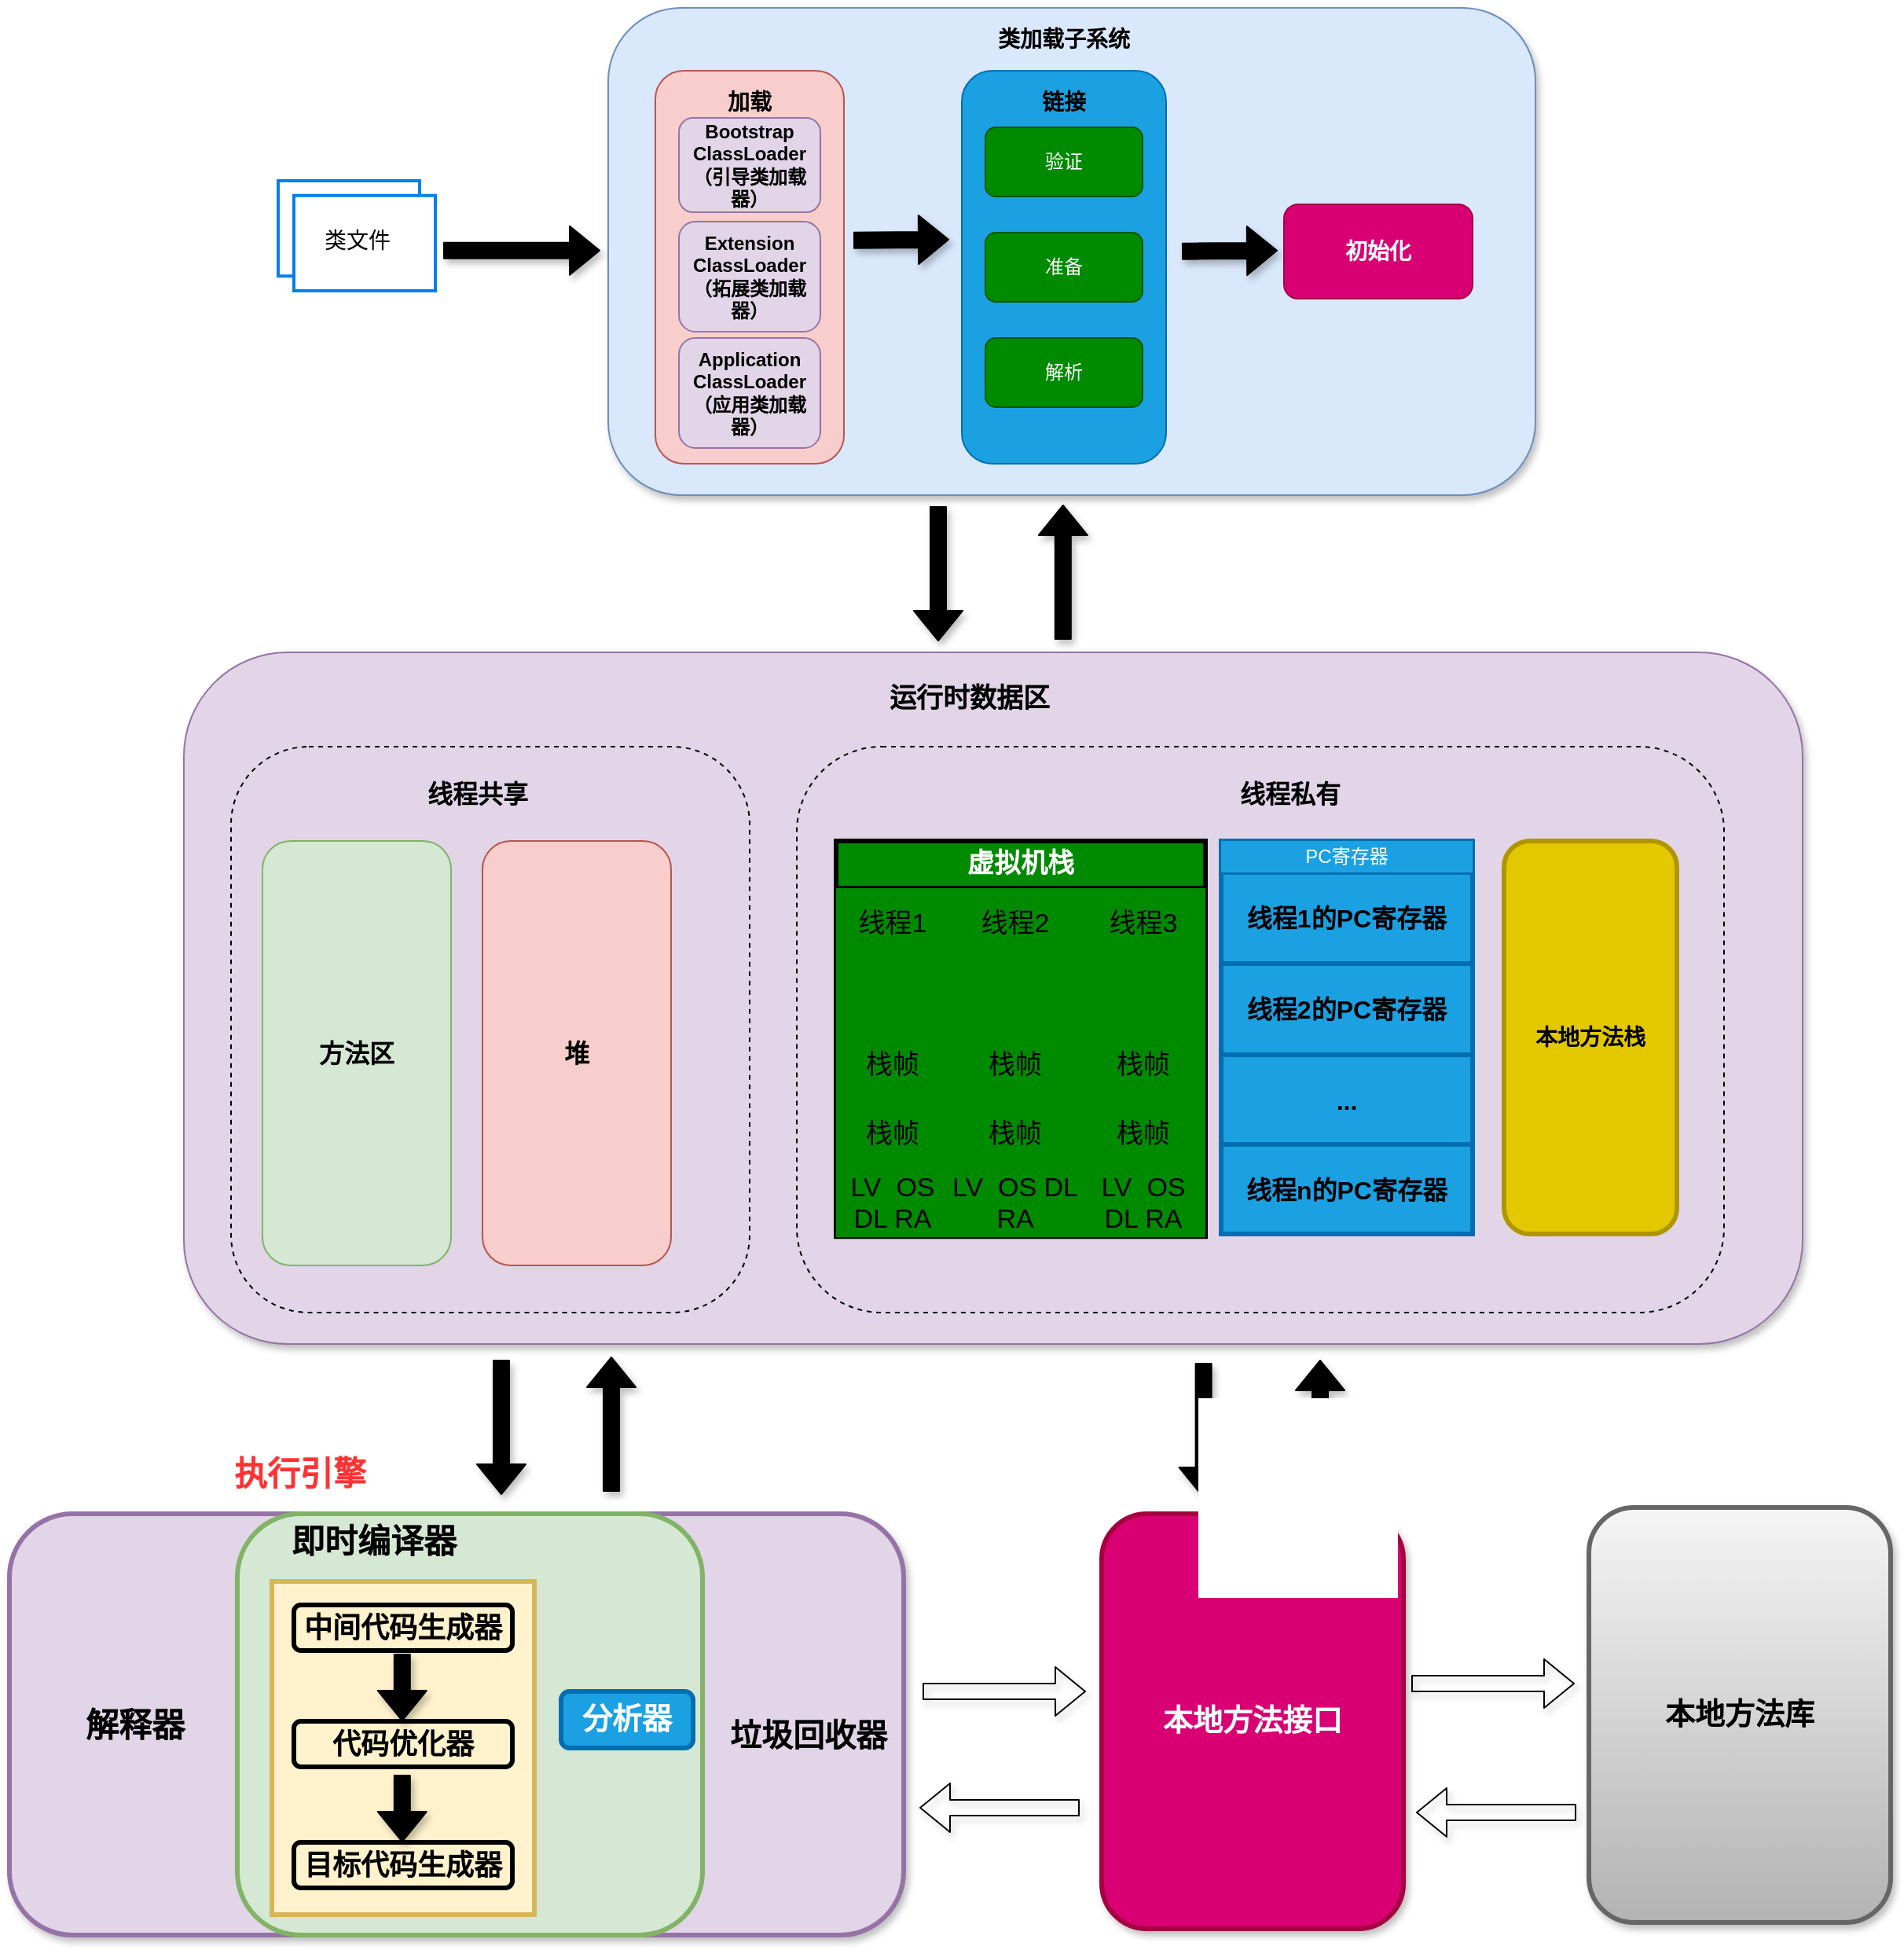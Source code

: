 <mxfile version="13.9.9" type="device"><diagram id="nywiCKbfkI-LhXf-eF57" name="第 1 页"><mxGraphModel dx="1321" dy="1675" grid="0" gridSize="10" guides="1" tooltips="1" connect="1" arrows="1" fold="1" page="0" pageScale="1" pageWidth="1200" pageHeight="1600" math="0" shadow="0"><root><mxCell id="0"/><mxCell id="1" parent="0"/><mxCell id="Zswtghta7E2nfQkHYG60-25" value="" style="rounded=1;whiteSpace=wrap;html=1;fillColor=#e1d5e7;strokeColor=#9673a6;shadow=1;" vertex="1" parent="1"><mxGeometry x="140" y="440" width="1030" height="440" as="geometry"/></mxCell><mxCell id="Zswtghta7E2nfQkHYG60-28" value="" style="rounded=1;whiteSpace=wrap;html=1;fillColor=none;dashed=1;" vertex="1" parent="1"><mxGeometry x="170" y="500" width="330" height="360" as="geometry"/></mxCell><mxCell id="Zswtghta7E2nfQkHYG60-4" value="" style="rounded=1;whiteSpace=wrap;html=1;fillColor=#dae8fc;strokeColor=#6c8ebf;shadow=1;" vertex="1" parent="1"><mxGeometry x="410" y="30" width="590" height="310" as="geometry"/></mxCell><mxCell id="Zswtghta7E2nfQkHYG60-1" value="" style="html=1;verticalLabelPosition=bottom;align=center;labelBackgroundColor=#ffffff;verticalAlign=top;strokeWidth=2;strokeColor=#0080F0;shadow=0;dashed=0;shape=mxgraph.ios7.icons.folders_2;" vertex="1" parent="1"><mxGeometry x="200" y="140" width="100" height="70" as="geometry"/></mxCell><mxCell id="Zswtghta7E2nfQkHYG60-2" value="&lt;font style=&quot;font-size: 14px&quot;&gt;类文件&lt;/font&gt;" style="text;html=1;strokeColor=none;fillColor=none;align=center;verticalAlign=middle;whiteSpace=wrap;rounded=1;shadow=1;" vertex="1" parent="1"><mxGeometry x="217.5" y="163" width="65" height="30" as="geometry"/></mxCell><mxCell id="Zswtghta7E2nfQkHYG60-5" value="&lt;font style=&quot;font-size: 14px&quot;&gt;&lt;b&gt;类加载子系统&lt;/b&gt;&lt;/font&gt;" style="text;html=1;strokeColor=none;fillColor=none;align=center;verticalAlign=middle;whiteSpace=wrap;rounded=0;" vertex="1" parent="1"><mxGeometry x="640" y="40" width="120" height="20" as="geometry"/></mxCell><mxCell id="Zswtghta7E2nfQkHYG60-6" value="" style="rounded=1;whiteSpace=wrap;html=1;fillColor=#f8cecc;strokeColor=#b85450;" vertex="1" parent="1"><mxGeometry x="440" y="70" width="120" height="250" as="geometry"/></mxCell><mxCell id="Zswtghta7E2nfQkHYG60-8" value="&lt;font style=&quot;font-size: 14px&quot;&gt;&lt;b&gt;加载&lt;/b&gt;&lt;/font&gt;" style="text;html=1;strokeColor=none;fillColor=none;align=center;verticalAlign=middle;whiteSpace=wrap;rounded=0;" vertex="1" parent="1"><mxGeometry x="470" y="80" width="60" height="20" as="geometry"/></mxCell><mxCell id="Zswtghta7E2nfQkHYG60-9" value="&lt;b&gt;Bootstrap ClassLoader（引导类加载器）&lt;/b&gt;" style="rounded=1;whiteSpace=wrap;html=1;fillColor=#e1d5e7;strokeColor=#9673a6;" vertex="1" parent="1"><mxGeometry x="455" y="100" width="90" height="60" as="geometry"/></mxCell><mxCell id="Zswtghta7E2nfQkHYG60-11" value="&lt;b&gt;Extension ClassLoader（拓展类加载器）&lt;/b&gt;" style="rounded=1;whiteSpace=wrap;html=1;fillColor=#e1d5e7;strokeColor=#9673a6;" vertex="1" parent="1"><mxGeometry x="455" y="166" width="90" height="70" as="geometry"/></mxCell><mxCell id="Zswtghta7E2nfQkHYG60-12" value="&lt;b&gt;Application ClassLoader（应用类加载器）&lt;/b&gt;" style="rounded=1;whiteSpace=wrap;html=1;fillColor=#e1d5e7;strokeColor=#9673a6;" vertex="1" parent="1"><mxGeometry x="455" y="240" width="90" height="70" as="geometry"/></mxCell><mxCell id="Zswtghta7E2nfQkHYG60-13" value="" style="rounded=1;whiteSpace=wrap;html=1;fillColor=#1ba1e2;strokeColor=#006EAF;fontColor=#ffffff;" vertex="1" parent="1"><mxGeometry x="635" y="70" width="130" height="250" as="geometry"/></mxCell><mxCell id="Zswtghta7E2nfQkHYG60-14" value="&lt;font style=&quot;font-size: 14px&quot;&gt;&lt;b&gt;链接&lt;/b&gt;&lt;/font&gt;" style="text;html=1;strokeColor=none;fillColor=none;align=center;verticalAlign=middle;whiteSpace=wrap;rounded=0;" vertex="1" parent="1"><mxGeometry x="670" y="80" width="60" height="20" as="geometry"/></mxCell><mxCell id="Zswtghta7E2nfQkHYG60-15" value="验证" style="rounded=1;whiteSpace=wrap;html=1;fillColor=#008a00;strokeColor=#005700;fontColor=#ffffff;" vertex="1" parent="1"><mxGeometry x="650" y="106" width="100" height="44" as="geometry"/></mxCell><mxCell id="Zswtghta7E2nfQkHYG60-16" value="准备" style="rounded=1;whiteSpace=wrap;html=1;fillColor=#008a00;strokeColor=#005700;fontColor=#ffffff;" vertex="1" parent="1"><mxGeometry x="650" y="173" width="100" height="44" as="geometry"/></mxCell><mxCell id="Zswtghta7E2nfQkHYG60-17" value="解析" style="rounded=1;whiteSpace=wrap;html=1;fillColor=#008a00;strokeColor=#005700;fontColor=#ffffff;" vertex="1" parent="1"><mxGeometry x="650" y="240" width="100" height="44" as="geometry"/></mxCell><mxCell id="Zswtghta7E2nfQkHYG60-18" value="&lt;b&gt;&lt;font style=&quot;font-size: 14px&quot;&gt;初始化&lt;/font&gt;&lt;/b&gt;" style="rounded=1;whiteSpace=wrap;html=1;fillColor=#d80073;strokeColor=#A50040;fontColor=#ffffff;" vertex="1" parent="1"><mxGeometry x="840" y="155" width="120" height="60" as="geometry"/></mxCell><mxCell id="Zswtghta7E2nfQkHYG60-26" value="&lt;b&gt;&lt;font style=&quot;font-size: 16px&quot;&gt;方法区&lt;/font&gt;&lt;/b&gt;" style="rounded=1;whiteSpace=wrap;html=1;fillColor=#d5e8d4;strokeColor=#82b366;" vertex="1" parent="1"><mxGeometry x="190" y="560" width="120" height="270" as="geometry"/></mxCell><mxCell id="Zswtghta7E2nfQkHYG60-27" value="&lt;b&gt;&lt;font style=&quot;font-size: 16px&quot;&gt;堆&lt;/font&gt;&lt;/b&gt;" style="rounded=1;whiteSpace=wrap;html=1;fillColor=#f8cecc;strokeColor=#b85450;" vertex="1" parent="1"><mxGeometry x="330" y="560" width="120" height="270" as="geometry"/></mxCell><mxCell id="Zswtghta7E2nfQkHYG60-29" value="&lt;font style=&quot;font-size: 16px&quot;&gt;&lt;b&gt;线程共享&lt;/b&gt;&lt;/font&gt;" style="text;html=1;strokeColor=none;fillColor=none;align=center;verticalAlign=middle;whiteSpace=wrap;rounded=0;dashed=1;" vertex="1" parent="1"><mxGeometry x="292.5" y="520" width="67.5" height="20" as="geometry"/></mxCell><mxCell id="Zswtghta7E2nfQkHYG60-30" value="" style="rounded=1;whiteSpace=wrap;html=1;fillColor=none;dashed=1;" vertex="1" parent="1"><mxGeometry x="530" y="500" width="590" height="360" as="geometry"/></mxCell><mxCell id="Zswtghta7E2nfQkHYG60-31" value="&lt;font style=&quot;font-size: 16px&quot;&gt;&lt;b&gt;线程私有&lt;/b&gt;&lt;/font&gt;" style="text;html=1;strokeColor=none;fillColor=none;align=center;verticalAlign=middle;whiteSpace=wrap;rounded=0;dashed=1;" vertex="1" parent="1"><mxGeometry x="810" y="520" width="67.5" height="20" as="geometry"/></mxCell><mxCell id="Zswtghta7E2nfQkHYG60-45" value="虚拟机栈" style="shape=table;html=1;whiteSpace=wrap;startSize=30;container=1;collapsible=0;childLayout=tableLayout;fontStyle=1;align=center;strokeWidth=3;fillColor=#008a00;fontColor=#ffffff;fontSize=17;" vertex="1" parent="1"><mxGeometry x="555" y="560" width="235" height="251.643" as="geometry"/></mxCell><mxCell id="Zswtghta7E2nfQkHYG60-46" value="" style="shape=partialRectangle;html=1;whiteSpace=wrap;collapsible=0;dropTarget=0;pointerEvents=0;fillColor=none;top=0;left=0;bottom=0;right=0;points=[[0,0.5],[1,0.5]];portConstraint=eastwest;fontSize=17;" vertex="1" parent="Zswtghta7E2nfQkHYG60-45"><mxGeometry y="30" width="235" height="46" as="geometry"/></mxCell><mxCell id="Zswtghta7E2nfQkHYG60-47" value="线程1" style="shape=partialRectangle;html=1;whiteSpace=wrap;connectable=0;fillColor=#008a00;top=0;left=0;bottom=0;right=0;overflow=hidden;fontSize=17;strokeWidth=3;" vertex="1" parent="Zswtghta7E2nfQkHYG60-46"><mxGeometry width="72" height="46" as="geometry"/></mxCell><mxCell id="Zswtghta7E2nfQkHYG60-48" value="线程2" style="shape=partialRectangle;html=1;whiteSpace=wrap;connectable=0;fillColor=#008a00;top=0;left=0;bottom=0;right=0;overflow=hidden;fontSize=17;strokeWidth=3;" vertex="1" parent="Zswtghta7E2nfQkHYG60-46"><mxGeometry x="72" width="84" height="46" as="geometry"/></mxCell><mxCell id="Zswtghta7E2nfQkHYG60-49" value="线程3" style="shape=partialRectangle;html=1;whiteSpace=wrap;connectable=0;fillColor=#008a00;top=0;left=0;bottom=0;right=0;overflow=hidden;fontSize=17;strokeWidth=3;" vertex="1" parent="Zswtghta7E2nfQkHYG60-46"><mxGeometry x="156" width="79" height="46" as="geometry"/></mxCell><mxCell id="Zswtghta7E2nfQkHYG60-50" value="" style="shape=partialRectangle;html=1;whiteSpace=wrap;collapsible=0;dropTarget=0;pointerEvents=0;fillColor=none;top=0;left=0;bottom=0;right=0;points=[[0,0.5],[1,0.5]];portConstraint=eastwest;fontSize=17;" vertex="1" parent="Zswtghta7E2nfQkHYG60-45"><mxGeometry y="76" width="235" height="45" as="geometry"/></mxCell><mxCell id="Zswtghta7E2nfQkHYG60-51" value="" style="shape=partialRectangle;html=1;whiteSpace=wrap;connectable=0;fillColor=#008a00;top=0;left=0;bottom=0;right=0;overflow=hidden;fontSize=17;strokeWidth=3;perimeterSpacing=1;" vertex="1" parent="Zswtghta7E2nfQkHYG60-50"><mxGeometry width="72" height="45" as="geometry"/></mxCell><mxCell id="Zswtghta7E2nfQkHYG60-52" value="" style="shape=partialRectangle;html=1;whiteSpace=wrap;connectable=0;fillColor=#008a00;top=0;left=0;bottom=0;right=0;overflow=hidden;fontSize=17;strokeWidth=3;" vertex="1" parent="Zswtghta7E2nfQkHYG60-50"><mxGeometry x="72" width="84" height="45" as="geometry"/></mxCell><mxCell id="Zswtghta7E2nfQkHYG60-53" value="" style="shape=partialRectangle;html=1;whiteSpace=wrap;connectable=0;fillColor=#008a00;top=0;left=0;bottom=0;right=0;overflow=hidden;fontSize=17;strokeWidth=3;" vertex="1" parent="Zswtghta7E2nfQkHYG60-50"><mxGeometry x="156" width="79" height="45" as="geometry"/></mxCell><mxCell id="Zswtghta7E2nfQkHYG60-54" value="" style="shape=partialRectangle;html=1;whiteSpace=wrap;collapsible=0;dropTarget=0;pointerEvents=0;fillColor=none;top=0;left=0;bottom=0;right=0;points=[[0,0.5],[1,0.5]];portConstraint=eastwest;fontSize=17;" vertex="1" parent="Zswtghta7E2nfQkHYG60-45"><mxGeometry y="121" width="235" height="44" as="geometry"/></mxCell><mxCell id="Zswtghta7E2nfQkHYG60-55" value="栈帧" style="shape=partialRectangle;html=1;whiteSpace=wrap;connectable=0;fillColor=#008a00;top=0;left=0;bottom=0;right=0;overflow=hidden;fontSize=17;strokeWidth=3;" vertex="1" parent="Zswtghta7E2nfQkHYG60-54"><mxGeometry width="72" height="44" as="geometry"/></mxCell><mxCell id="Zswtghta7E2nfQkHYG60-56" value="&lt;span style=&quot;font-size: 17px;&quot;&gt;栈帧&lt;/span&gt;" style="shape=partialRectangle;html=1;whiteSpace=wrap;connectable=0;fillColor=#008a00;top=0;left=0;bottom=0;right=0;overflow=hidden;fontSize=17;" vertex="1" parent="Zswtghta7E2nfQkHYG60-54"><mxGeometry x="72" width="84" height="44" as="geometry"/></mxCell><mxCell id="Zswtghta7E2nfQkHYG60-57" value="&lt;span style=&quot;font-size: 17px;&quot;&gt;栈帧&lt;/span&gt;" style="shape=partialRectangle;html=1;whiteSpace=wrap;connectable=0;fillColor=#008a00;top=0;left=0;bottom=0;right=0;overflow=hidden;fontSize=17;" vertex="1" parent="Zswtghta7E2nfQkHYG60-54"><mxGeometry x="156" width="79" height="44" as="geometry"/></mxCell><mxCell id="Zswtghta7E2nfQkHYG60-68" style="shape=partialRectangle;html=1;whiteSpace=wrap;collapsible=0;dropTarget=0;pointerEvents=0;fillColor=none;top=0;left=0;bottom=0;right=0;points=[[0,0.5],[1,0.5]];portConstraint=eastwest;fontSize=17;" vertex="1" parent="Zswtghta7E2nfQkHYG60-45"><mxGeometry y="165" width="235" height="43" as="geometry"/></mxCell><mxCell id="Zswtghta7E2nfQkHYG60-69" value="栈帧" style="shape=partialRectangle;html=1;whiteSpace=wrap;connectable=0;fillColor=#008a00;top=0;left=0;bottom=0;right=0;overflow=hidden;fontSize=17;" vertex="1" parent="Zswtghta7E2nfQkHYG60-68"><mxGeometry width="72" height="43" as="geometry"/></mxCell><mxCell id="Zswtghta7E2nfQkHYG60-70" value="&lt;span style=&quot;font-size: 17px;&quot;&gt;栈帧&lt;/span&gt;" style="shape=partialRectangle;html=1;whiteSpace=wrap;connectable=0;fillColor=#008a00;top=0;left=0;bottom=0;right=0;overflow=hidden;fontSize=17;" vertex="1" parent="Zswtghta7E2nfQkHYG60-68"><mxGeometry x="72" width="84" height="43" as="geometry"/></mxCell><mxCell id="Zswtghta7E2nfQkHYG60-71" value="&lt;span style=&quot;font-size: 17px;&quot;&gt;栈帧&lt;/span&gt;" style="shape=partialRectangle;html=1;whiteSpace=wrap;connectable=0;fillColor=#008a00;top=0;left=0;bottom=0;right=0;overflow=hidden;fontSize=17;" vertex="1" parent="Zswtghta7E2nfQkHYG60-68"><mxGeometry x="156" width="79" height="43" as="geometry"/></mxCell><mxCell id="Zswtghta7E2nfQkHYG60-72" style="shape=partialRectangle;html=1;whiteSpace=wrap;collapsible=0;dropTarget=0;pointerEvents=0;fillColor=none;top=0;left=0;bottom=0;right=0;points=[[0,0.5],[1,0.5]];portConstraint=eastwest;fontSize=17;" vertex="1" parent="Zswtghta7E2nfQkHYG60-45"><mxGeometry y="208" width="235" height="44" as="geometry"/></mxCell><mxCell id="Zswtghta7E2nfQkHYG60-73" value="LV&amp;nbsp; OS DL RA" style="shape=partialRectangle;html=1;whiteSpace=wrap;connectable=0;fillColor=#008a00;top=0;left=0;bottom=0;right=0;overflow=hidden;fontSize=17;" vertex="1" parent="Zswtghta7E2nfQkHYG60-72"><mxGeometry width="72" height="44" as="geometry"/></mxCell><mxCell id="Zswtghta7E2nfQkHYG60-74" value="&lt;span style=&quot;font-size: 17px;&quot;&gt;LV&amp;nbsp; OS DL RA&lt;/span&gt;" style="shape=partialRectangle;html=1;whiteSpace=wrap;connectable=0;fillColor=#008a00;top=0;left=0;bottom=0;right=0;overflow=hidden;fontSize=17;" vertex="1" parent="Zswtghta7E2nfQkHYG60-72"><mxGeometry x="72" width="84" height="44" as="geometry"/></mxCell><mxCell id="Zswtghta7E2nfQkHYG60-75" value="&lt;span style=&quot;font-size: 17px;&quot;&gt;LV&amp;nbsp; OS DL RA&lt;/span&gt;" style="shape=partialRectangle;html=1;whiteSpace=wrap;connectable=0;fillColor=#008a00;top=0;left=0;bottom=0;right=0;overflow=hidden;fontSize=17;" vertex="1" parent="Zswtghta7E2nfQkHYG60-72"><mxGeometry x="156" width="79" height="44" as="geometry"/></mxCell><mxCell id="Zswtghta7E2nfQkHYG60-76" value="" style="shape=table;html=1;whiteSpace=wrap;startSize=0;container=1;collapsible=0;childLayout=tableLayout;strokeWidth=3;fillColor=#1ba1e2;strokeColor=#006EAF;fontColor=#ffffff;" vertex="1" parent="1"><mxGeometry x="800" y="560" width="160" height="250" as="geometry"/></mxCell><mxCell id="Zswtghta7E2nfQkHYG60-77" value="" style="shape=partialRectangle;html=1;whiteSpace=wrap;collapsible=0;dropTarget=0;pointerEvents=0;fillColor=none;top=0;left=0;bottom=0;right=0;points=[[0,0.5],[1,0.5]];portConstraint=eastwest;" vertex="1" parent="Zswtghta7E2nfQkHYG60-76"><mxGeometry width="160" height="20" as="geometry"/></mxCell><mxCell id="Zswtghta7E2nfQkHYG60-78" value="PC寄存器" style="shape=partialRectangle;html=1;whiteSpace=wrap;connectable=0;fillColor=#1ba1e2;top=0;left=0;bottom=0;right=0;overflow=hidden;strokeColor=#006EAF;fontColor=#ffffff;" vertex="1" parent="Zswtghta7E2nfQkHYG60-77"><mxGeometry width="160" height="20" as="geometry"/></mxCell><mxCell id="Zswtghta7E2nfQkHYG60-81" value="" style="shape=partialRectangle;html=1;whiteSpace=wrap;collapsible=0;dropTarget=0;pointerEvents=0;fillColor=none;top=0;left=0;bottom=0;right=0;points=[[0,0.5],[1,0.5]];portConstraint=eastwest;" vertex="1" parent="Zswtghta7E2nfQkHYG60-76"><mxGeometry y="20" width="160" height="58" as="geometry"/></mxCell><mxCell id="Zswtghta7E2nfQkHYG60-82" value="&lt;font style=&quot;font-size: 16px&quot;&gt;&lt;b&gt;线程1的PC寄存器&lt;/b&gt;&lt;/font&gt;" style="shape=partialRectangle;html=1;whiteSpace=wrap;connectable=0;fillColor=none;top=0;left=0;bottom=0;right=0;overflow=hidden;" vertex="1" parent="Zswtghta7E2nfQkHYG60-81"><mxGeometry width="160" height="58" as="geometry"/></mxCell><mxCell id="Zswtghta7E2nfQkHYG60-85" value="" style="shape=partialRectangle;html=1;whiteSpace=wrap;collapsible=0;dropTarget=0;pointerEvents=0;fillColor=none;top=0;left=0;bottom=0;right=0;points=[[0,0.5],[1,0.5]];portConstraint=eastwest;" vertex="1" parent="Zswtghta7E2nfQkHYG60-76"><mxGeometry y="78" width="160" height="58" as="geometry"/></mxCell><mxCell id="Zswtghta7E2nfQkHYG60-86" value="&lt;b style=&quot;font-size: 16px&quot;&gt;线程2的PC寄存器&lt;/b&gt;" style="shape=partialRectangle;html=1;whiteSpace=wrap;connectable=0;fillColor=none;top=0;left=0;bottom=0;right=0;overflow=hidden;" vertex="1" parent="Zswtghta7E2nfQkHYG60-85"><mxGeometry width="160" height="58" as="geometry"/></mxCell><mxCell id="Zswtghta7E2nfQkHYG60-89" style="shape=partialRectangle;html=1;whiteSpace=wrap;collapsible=0;dropTarget=0;pointerEvents=0;fillColor=none;top=0;left=0;bottom=0;right=0;points=[[0,0.5],[1,0.5]];portConstraint=eastwest;" vertex="1" parent="Zswtghta7E2nfQkHYG60-76"><mxGeometry y="136" width="160" height="57" as="geometry"/></mxCell><mxCell id="Zswtghta7E2nfQkHYG60-90" value="&lt;font style=&quot;font-size: 16px&quot;&gt;&lt;b&gt;...&lt;/b&gt;&lt;/font&gt;" style="shape=partialRectangle;html=1;whiteSpace=wrap;connectable=0;fillColor=none;top=0;left=0;bottom=0;right=0;overflow=hidden;" vertex="1" parent="Zswtghta7E2nfQkHYG60-89"><mxGeometry width="160" height="57" as="geometry"/></mxCell><mxCell id="Zswtghta7E2nfQkHYG60-91" style="shape=partialRectangle;html=1;whiteSpace=wrap;collapsible=0;dropTarget=0;pointerEvents=0;fillColor=none;top=0;left=0;bottom=0;right=0;points=[[0,0.5],[1,0.5]];portConstraint=eastwest;" vertex="1" parent="Zswtghta7E2nfQkHYG60-76"><mxGeometry y="193" width="160" height="57" as="geometry"/></mxCell><mxCell id="Zswtghta7E2nfQkHYG60-92" value="&lt;b style=&quot;font-size: 16px&quot;&gt;线程n的PC寄存器&lt;/b&gt;" style="shape=partialRectangle;html=1;whiteSpace=wrap;connectable=0;fillColor=none;top=0;left=0;bottom=0;right=0;overflow=hidden;" vertex="1" parent="Zswtghta7E2nfQkHYG60-91"><mxGeometry width="160" height="57" as="geometry"/></mxCell><mxCell id="Zswtghta7E2nfQkHYG60-93" value="&lt;font style=&quot;font-size: 14px&quot; color=&quot;#000000&quot;&gt;&lt;b&gt;本地方法栈&lt;/b&gt;&lt;/font&gt;" style="rounded=1;whiteSpace=wrap;html=1;strokeColor=#B09500;strokeWidth=3;fillColor=#e3c800;fontColor=#ffffff;" vertex="1" parent="1"><mxGeometry x="980" y="560" width="110" height="250" as="geometry"/></mxCell><mxCell id="Zswtghta7E2nfQkHYG60-96" value="&lt;font style=&quot;font-size: 17px;&quot;&gt;&lt;b style=&quot;font-size: 17px;&quot;&gt;运行时数据区&lt;/b&gt;&lt;/font&gt;" style="text;html=1;strokeColor=none;fillColor=none;align=center;verticalAlign=middle;whiteSpace=wrap;rounded=0;fontSize=17;" vertex="1" parent="1"><mxGeometry x="570" y="460" width="140" height="20" as="geometry"/></mxCell><mxCell id="Zswtghta7E2nfQkHYG60-97" value="" style="rounded=1;whiteSpace=wrap;html=1;strokeColor=#9673a6;strokeWidth=3;fillColor=#e1d5e7;shadow=1;sketch=0;glass=0;" vertex="1" parent="1"><mxGeometry x="29" y="988" width="569" height="268" as="geometry"/></mxCell><mxCell id="Zswtghta7E2nfQkHYG60-99" value="" style="rounded=1;whiteSpace=wrap;html=1;strokeColor=#82b366;strokeWidth=3;fillColor=#d5e8d4;" vertex="1" parent="1"><mxGeometry x="174" y="988" width="296" height="268" as="geometry"/></mxCell><mxCell id="Zswtghta7E2nfQkHYG60-100" value="&lt;font size=&quot;1&quot;&gt;&lt;b style=&quot;font-size: 21px&quot;&gt;解释器&lt;/b&gt;&lt;/font&gt;" style="text;html=1;strokeColor=none;fillColor=none;align=center;verticalAlign=middle;whiteSpace=wrap;rounded=0;dashed=1;" vertex="1" parent="1"><mxGeometry x="39" y="1112" width="140" height="20" as="geometry"/></mxCell><mxCell id="Zswtghta7E2nfQkHYG60-101" value="&lt;font size=&quot;1&quot;&gt;&lt;b style=&quot;font-size: 21px&quot;&gt;即时编译器&lt;/b&gt;&lt;/font&gt;" style="text;html=1;strokeColor=none;fillColor=none;align=center;verticalAlign=middle;whiteSpace=wrap;rounded=0;dashed=1;" vertex="1" parent="1"><mxGeometry x="191" y="995" width="140" height="20" as="geometry"/></mxCell><mxCell id="Zswtghta7E2nfQkHYG60-102" value="&lt;font size=&quot;1&quot; color=&quot;#ff3333&quot;&gt;&lt;b style=&quot;font-size: 21px&quot;&gt;执行引擎&lt;/b&gt;&lt;/font&gt;" style="text;html=1;strokeColor=none;fillColor=none;align=center;verticalAlign=middle;whiteSpace=wrap;rounded=0;dashed=1;" vertex="1" parent="1"><mxGeometry x="144" y="952" width="140" height="20" as="geometry"/></mxCell><mxCell id="Zswtghta7E2nfQkHYG60-105" value="" style="rounded=0;whiteSpace=wrap;html=1;strokeColor=#d6b656;strokeWidth=3;fillColor=#fff2cc;" vertex="1" parent="1"><mxGeometry x="196" y="1031" width="167" height="212" as="geometry"/></mxCell><mxCell id="Zswtghta7E2nfQkHYG60-106" value="&lt;font style=&quot;font-size: 19px&quot;&gt;&lt;b&gt;分析器&lt;/b&gt;&lt;/font&gt;" style="rounded=1;whiteSpace=wrap;html=1;strokeColor=#006EAF;strokeWidth=3;fillColor=#1ba1e2;fontColor=#ffffff;" vertex="1" parent="1"><mxGeometry x="380" y="1101" width="84" height="36" as="geometry"/></mxCell><mxCell id="Zswtghta7E2nfQkHYG60-107" value="&lt;b&gt;&lt;font style=&quot;font-size: 18px&quot;&gt;中间代码生成器&lt;/font&gt;&lt;/b&gt;" style="rounded=1;whiteSpace=wrap;html=1;strokeColor=#000000;strokeWidth=3;fillColor=none;" vertex="1" parent="1"><mxGeometry x="210" y="1046" width="139" height="29" as="geometry"/></mxCell><mxCell id="Zswtghta7E2nfQkHYG60-108" value="&lt;b&gt;&lt;font style=&quot;font-size: 18px&quot;&gt;代码优化器&lt;/font&gt;&lt;/b&gt;" style="rounded=1;whiteSpace=wrap;html=1;strokeColor=#000000;strokeWidth=3;fillColor=none;" vertex="1" parent="1"><mxGeometry x="210" y="1120" width="139" height="29" as="geometry"/></mxCell><mxCell id="Zswtghta7E2nfQkHYG60-109" value="&lt;b&gt;&lt;font style=&quot;font-size: 18px&quot;&gt;目标代码生成器&lt;/font&gt;&lt;/b&gt;" style="rounded=1;whiteSpace=wrap;html=1;strokeColor=#000000;strokeWidth=3;fillColor=none;" vertex="1" parent="1"><mxGeometry x="210" y="1197" width="139" height="29" as="geometry"/></mxCell><mxCell id="Zswtghta7E2nfQkHYG60-110" value="&lt;font style=&quot;font-size: 20px&quot;&gt;&lt;b&gt;垃圾回收器&lt;/b&gt;&lt;/font&gt;" style="text;html=1;strokeColor=none;fillColor=none;align=center;verticalAlign=middle;whiteSpace=wrap;rounded=0;" vertex="1" parent="1"><mxGeometry x="485" y="1073" width="105" height="109" as="geometry"/></mxCell><mxCell id="Zswtghta7E2nfQkHYG60-111" value="" style="shape=flexArrow;endArrow=classic;html=1;shadow=1;fillColor=#000000;" edge="1" parent="1"><mxGeometry width="50" height="50" relative="1" as="geometry"><mxPoint x="278.91" y="1077" as="sourcePoint"/><mxPoint x="278.91" y="1120" as="targetPoint"/></mxGeometry></mxCell><mxCell id="Zswtghta7E2nfQkHYG60-112" value="" style="shape=flexArrow;endArrow=classic;html=1;shadow=1;fillColor=#000000;" edge="1" parent="1"><mxGeometry width="50" height="50" relative="1" as="geometry"><mxPoint x="278.91" y="1154" as="sourcePoint"/><mxPoint x="278.91" y="1197" as="targetPoint"/></mxGeometry></mxCell><mxCell id="Zswtghta7E2nfQkHYG60-113" value="" style="shape=flexArrow;endArrow=classic;html=1;shadow=1;fillColor=#000000;" edge="1" parent="1"><mxGeometry width="50" height="50" relative="1" as="geometry"><mxPoint x="342.0" y="890" as="sourcePoint"/><mxPoint x="342" y="976" as="targetPoint"/></mxGeometry></mxCell><mxCell id="Zswtghta7E2nfQkHYG60-114" value="" style="shape=flexArrow;endArrow=classic;html=1;shadow=1;fillColor=#000000;" edge="1" parent="1"><mxGeometry width="50" height="50" relative="1" as="geometry"><mxPoint x="620" y="347" as="sourcePoint"/><mxPoint x="620" y="433" as="targetPoint"/></mxGeometry></mxCell><mxCell id="Zswtghta7E2nfQkHYG60-115" value="" style="shape=flexArrow;endArrow=classic;html=1;shadow=1;fillColor=#000000;entryX=0.9;entryY=1;entryDx=0;entryDy=0;entryPerimeter=0;" edge="1" parent="1"><mxGeometry width="50" height="50" relative="1" as="geometry"><mxPoint x="412" y="974" as="sourcePoint"/><mxPoint x="412" y="888" as="targetPoint"/></mxGeometry></mxCell><mxCell id="Zswtghta7E2nfQkHYG60-116" value="" style="shape=flexArrow;endArrow=classic;html=1;shadow=1;fillColor=#000000;entryX=0.9;entryY=1;entryDx=0;entryDy=0;entryPerimeter=0;" edge="1" parent="1"><mxGeometry width="50" height="50" relative="1" as="geometry"><mxPoint x="699.41" y="432" as="sourcePoint"/><mxPoint x="699.41" y="346" as="targetPoint"/></mxGeometry></mxCell><mxCell id="Zswtghta7E2nfQkHYG60-117" value="" style="shape=flexArrow;endArrow=classic;html=1;shadow=1;fillColor=#000000;" edge="1" parent="1"><mxGeometry width="50" height="50" relative="1" as="geometry"><mxPoint x="305" y="184.41" as="sourcePoint"/><mxPoint x="405" y="184.41" as="targetPoint"/></mxGeometry></mxCell><mxCell id="Zswtghta7E2nfQkHYG60-118" value="" style="shape=flexArrow;endArrow=classic;html=1;shadow=1;fillColor=#000000;" edge="1" parent="1"><mxGeometry width="50" height="50" relative="1" as="geometry"><mxPoint x="566" y="177.82" as="sourcePoint"/><mxPoint x="627" y="177.41" as="targetPoint"/></mxGeometry></mxCell><mxCell id="Zswtghta7E2nfQkHYG60-120" value="" style="shape=flexArrow;endArrow=classic;html=1;shadow=1;fillColor=#000000;" edge="1" parent="1"><mxGeometry width="50" height="50" relative="1" as="geometry"><mxPoint x="775" y="184.82" as="sourcePoint"/><mxPoint x="836" y="184.41" as="targetPoint"/></mxGeometry></mxCell><mxCell id="Zswtghta7E2nfQkHYG60-121" value="&lt;b&gt;&lt;font style=&quot;font-size: 19px&quot;&gt;本地方法接口&lt;/font&gt;&lt;/b&gt;" style="rounded=1;whiteSpace=wrap;html=1;strokeColor=#A50040;strokeWidth=3;fillColor=#d80073;fontColor=#ffffff;shadow=1;" vertex="1" parent="1"><mxGeometry x="724" y="988" width="192" height="264" as="geometry"/></mxCell><mxCell id="Zswtghta7E2nfQkHYG60-122" value="&lt;b&gt;&lt;font style=&quot;font-size: 19px&quot;&gt;本地方法库&lt;/font&gt;&lt;/b&gt;" style="rounded=1;whiteSpace=wrap;html=1;strokeColor=#666666;strokeWidth=3;fillColor=#f5f5f5;gradientColor=#b3b3b3;shadow=1;" vertex="1" parent="1"><mxGeometry x="1034" y="984" width="192" height="264" as="geometry"/></mxCell><mxCell id="Zswtghta7E2nfQkHYG60-123" value="" style="shape=flexArrow;endArrow=classic;html=1;shadow=1;" edge="1" parent="1"><mxGeometry width="50" height="50" relative="1" as="geometry"><mxPoint x="610" y="1101" as="sourcePoint"/><mxPoint x="714" y="1101" as="targetPoint"/></mxGeometry></mxCell><mxCell id="Zswtghta7E2nfQkHYG60-124" value="" style="shape=flexArrow;endArrow=classic;html=1;shadow=1;" edge="1" parent="1"><mxGeometry width="50" height="50" relative="1" as="geometry"><mxPoint x="921" y="1096" as="sourcePoint"/><mxPoint x="1025" y="1096" as="targetPoint"/></mxGeometry></mxCell><mxCell id="Zswtghta7E2nfQkHYG60-125" value="" style="shape=flexArrow;endArrow=classic;html=1;shadow=1;" edge="1" parent="1"><mxGeometry width="50" height="50" relative="1" as="geometry"><mxPoint x="710" y="1175" as="sourcePoint"/><mxPoint x="608" y="1175" as="targetPoint"/></mxGeometry></mxCell><mxCell id="Zswtghta7E2nfQkHYG60-126" value="" style="shape=flexArrow;endArrow=classic;html=1;shadow=1;" edge="1" parent="1"><mxGeometry width="50" height="50" relative="1" as="geometry"><mxPoint x="1026" y="1178" as="sourcePoint"/><mxPoint x="924" y="1178" as="targetPoint"/></mxGeometry></mxCell><mxCell id="Zswtghta7E2nfQkHYG60-127" value="" style="shape=flexArrow;endArrow=classic;html=1;shadow=1;fillColor=#000000;" edge="1" parent="1"><mxGeometry width="50" height="50" relative="1" as="geometry"><mxPoint x="788.82" y="892" as="sourcePoint"/><mxPoint x="788.82" y="978" as="targetPoint"/></mxGeometry></mxCell><mxCell id="Zswtghta7E2nfQkHYG60-128" value="" style="shape=flexArrow;endArrow=classic;html=1;shadow=1;fillColor=#000000;entryX=0.9;entryY=1;entryDx=0;entryDy=0;entryPerimeter=0;" edge="1" parent="1"><mxGeometry width="50" height="50" relative="1" as="geometry"><mxPoint x="863" y="976" as="sourcePoint"/><mxPoint x="863" y="890" as="targetPoint"/></mxGeometry></mxCell></root></mxGraphModel></diagram></mxfile>